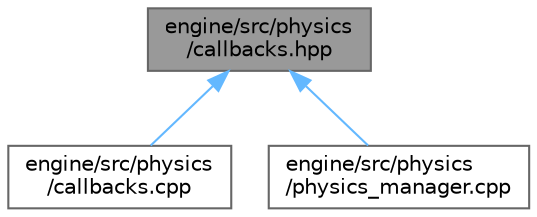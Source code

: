 digraph "engine/src/physics/callbacks.hpp"
{
 // LATEX_PDF_SIZE
  bgcolor="transparent";
  edge [fontname=Helvetica,fontsize=10,labelfontname=Helvetica,labelfontsize=10];
  node [fontname=Helvetica,fontsize=10,shape=box,height=0.2,width=0.4];
  Node1 [id="Node000001",label="engine/src/physics\l/callbacks.hpp",height=0.2,width=0.4,color="gray40", fillcolor="grey60", style="filled", fontcolor="black",tooltip=" "];
  Node1 -> Node2 [id="edge3_Node000001_Node000002",dir="back",color="steelblue1",style="solid",tooltip=" "];
  Node2 [id="Node000002",label="engine/src/physics\l/callbacks.cpp",height=0.2,width=0.4,color="grey40", fillcolor="white", style="filled",URL="$callbacks_8cpp.html",tooltip=" "];
  Node1 -> Node3 [id="edge4_Node000001_Node000003",dir="back",color="steelblue1",style="solid",tooltip=" "];
  Node3 [id="Node000003",label="engine/src/physics\l/physics_manager.cpp",height=0.2,width=0.4,color="grey40", fillcolor="white", style="filled",URL="$physics__manager_8cpp.html",tooltip=" "];
}
